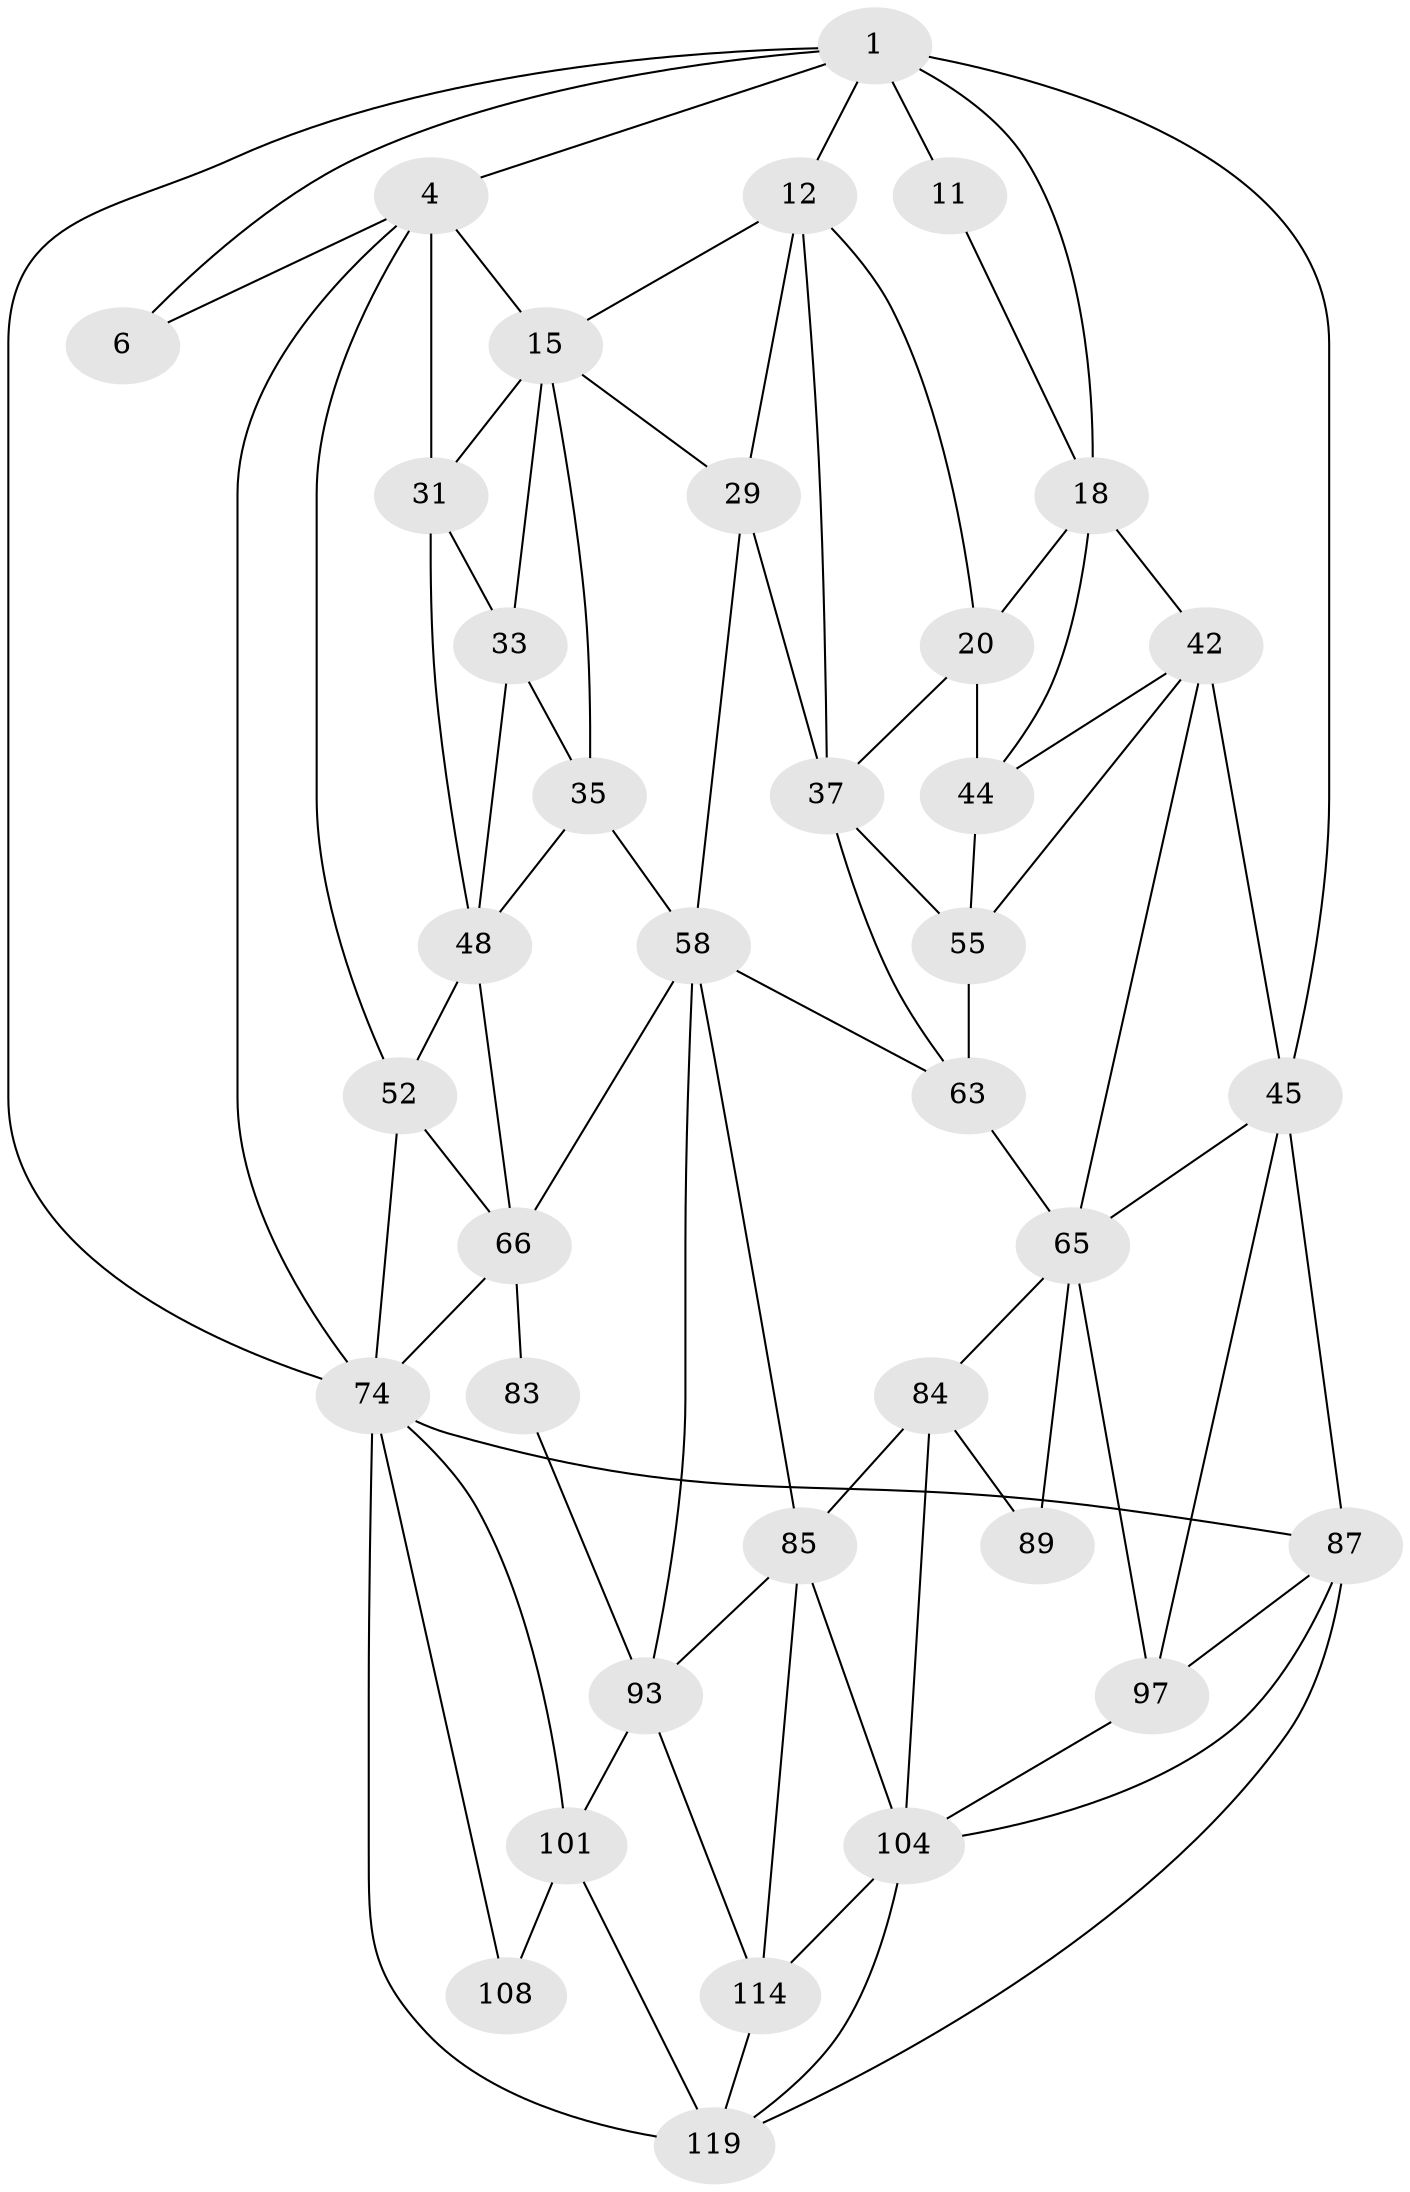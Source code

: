 // original degree distribution, {3: 0.02459016393442623, 6: 0.22950819672131148, 4: 0.22950819672131148, 5: 0.5163934426229508}
// Generated by graph-tools (version 1.1) at 2025/21/03/04/25 18:21:32]
// undirected, 36 vertices, 81 edges
graph export_dot {
graph [start="1"]
  node [color=gray90,style=filled];
  1 [pos="+0.6523941425119718+0",super="+2+7"];
  4 [pos="+0+0",super="+5+23"];
  6 [pos="+0.48318254311380865+0"];
  11 [pos="+0.92918638267154+0",super="+21"];
  12 [pos="+0.5280670839685281+0.17401417560955307",super="+17+13"];
  15 [pos="+0.2680838685613642+0.06190732139398596",super="+16+26"];
  18 [pos="+0.729556259754982+0.19306729804189612",super="+22+19"];
  20 [pos="+0.6062716006846371+0.22470035144959957",super="+40"];
  29 [pos="+0.3152279536875533+0.32793565856678525",super="+39"];
  31 [pos="+0+0.3209269047834455",super="+34"];
  33 [pos="+0.13872899532888794+0.23394970574924395",super="+36"];
  35 [pos="+0.22607624919887237+0.36594414053403745",super="+60"];
  37 [pos="+0.4541947323155223+0.30224991916937527",super="+38+41"];
  42 [pos="+0.8715381284931939+0.34513785018784326",super="+43"];
  44 [pos="+0.7024891504806345+0.33794026152432616",super="+47"];
  45 [pos="+1+0.4374085398247253",super="+46+80"];
  48 [pos="+0.0757148743391462+0.3859766228970748",super="+51"];
  52 [pos="+0.04696434690228194+0.4518675928998561",super="+53"];
  55 [pos="+0.671226933110126+0.4816473705773089",super="+56"];
  58 [pos="+0.37080415614039774+0.5448923972752476",super="+59"];
  63 [pos="+0.4685496398513703+0.49444961855917935",super="+64"];
  65 [pos="+0.7083688637823744+0.5374635752888861",super="+76"];
  66 [pos="+0.1458280690244037+0.5644024179764566",super="+67+71"];
  74 [pos="+0+0.6875765709058018",super="+75+103"];
  83 [pos="+0.15731268599204756+0.7048877478213091"];
  84 [pos="+0.4913238924583322+0.6680921505855034",super="+90"];
  85 [pos="+0.38606548817974323+0.7520057003134004",super="+91"];
  87 [pos="+1+1",super="+116+88"];
  89 [pos="+0.5512921518874226+0.8410828465864878"];
  93 [pos="+0.3070480545960106+0.8020181194759143",super="+94"];
  97 [pos="+0.8592522656538887+0.7830899187963327",super="+99+98"];
  101 [pos="+0.13712780606934838+0.7982117011435924",super="+102+111"];
  104 [pos="+0.5278732960105886+0.8630141496349145",super="+118+105"];
  108 [pos="+0.043808439444024024+0.8280901558702856"];
  114 [pos="+0.2804732412171149+1",super="+115"];
  119 [pos="+0+1",super="+120"];
  1 -- 4;
  1 -- 11 [weight=3];
  1 -- 45;
  1 -- 18;
  1 -- 6;
  1 -- 12 [weight=2];
  1 -- 74;
  4 -- 6;
  4 -- 15 [weight=2];
  4 -- 74;
  4 -- 31;
  4 -- 52;
  11 -- 18;
  12 -- 20;
  12 -- 37;
  12 -- 29;
  12 -- 15;
  15 -- 33;
  15 -- 35;
  15 -- 31;
  15 -- 29;
  18 -- 42;
  18 -- 20;
  18 -- 44;
  20 -- 44;
  20 -- 37;
  29 -- 58;
  29 -- 37;
  31 -- 48;
  31 -- 33;
  33 -- 48;
  33 -- 35;
  35 -- 48;
  35 -- 58;
  37 -- 63;
  37 -- 55;
  42 -- 65;
  42 -- 44;
  42 -- 55;
  42 -- 45;
  44 -- 55;
  45 -- 65 [weight=2];
  45 -- 97;
  45 -- 87;
  48 -- 66;
  48 -- 52;
  52 -- 66 [weight=2];
  52 -- 74;
  55 -- 63 [weight=2];
  58 -- 63;
  58 -- 66;
  58 -- 85;
  58 -- 93;
  63 -- 65;
  65 -- 97;
  65 -- 84;
  65 -- 89 [weight=2];
  66 -- 83 [weight=2];
  66 -- 74;
  74 -- 119 [weight=2];
  74 -- 87;
  74 -- 108;
  74 -- 101;
  83 -- 93;
  84 -- 85;
  84 -- 104;
  84 -- 89;
  85 -- 104;
  85 -- 114;
  85 -- 93;
  87 -- 97 [weight=2];
  87 -- 119;
  87 -- 104;
  93 -- 101 [weight=2];
  93 -- 114;
  97 -- 104;
  101 -- 119;
  101 -- 108;
  104 -- 114;
  104 -- 119;
  114 -- 119;
}
